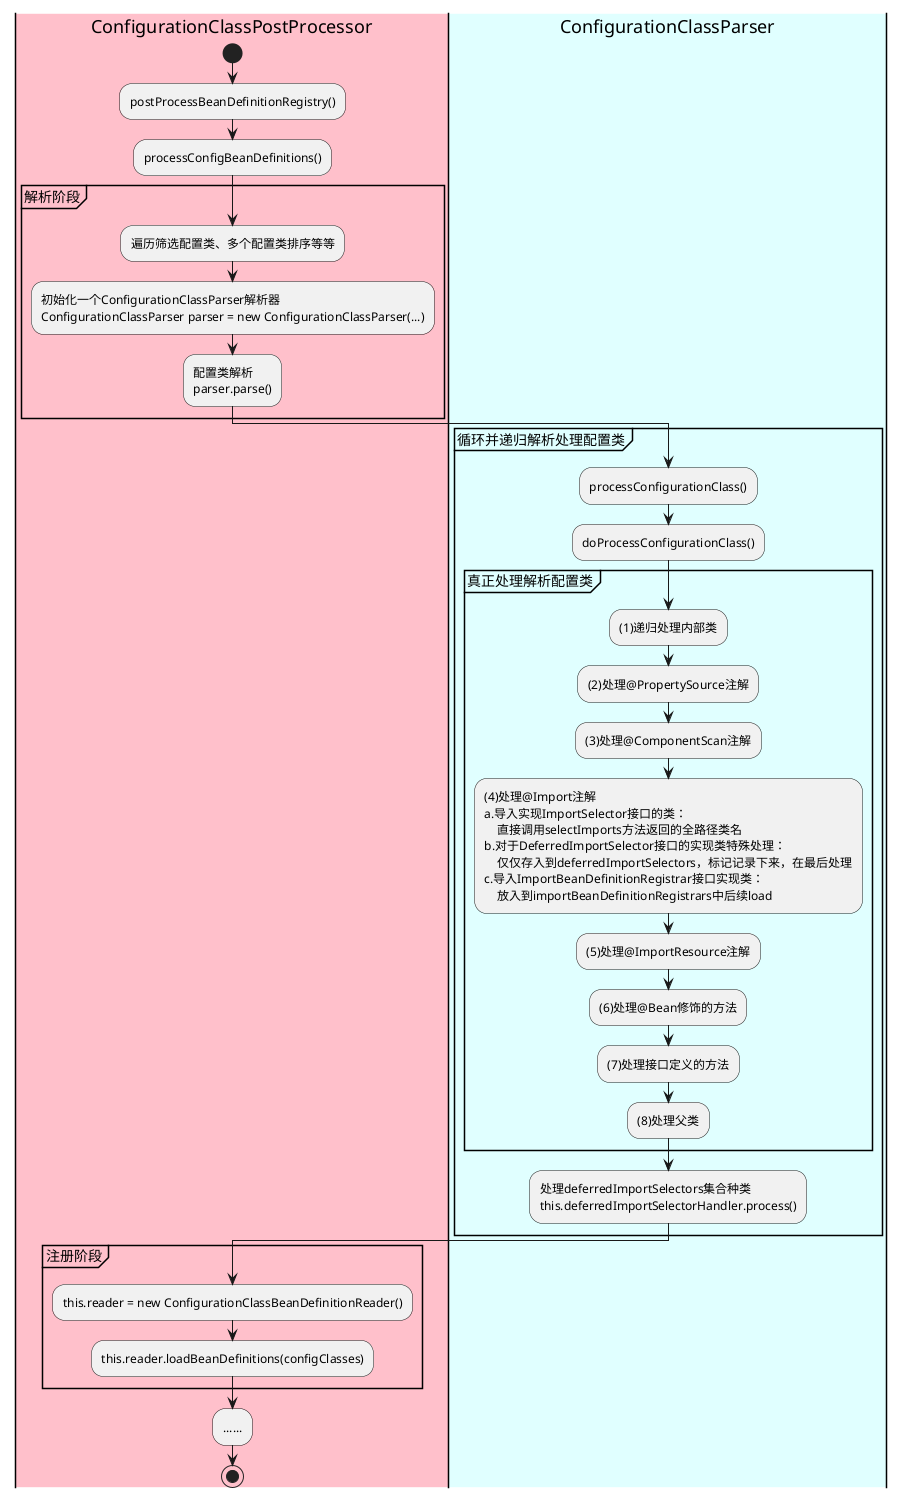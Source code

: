 @startuml
'https://plantuml.com/activity-diagram-beta

|#pink|ConfigurationClassPostProcessor|
start
:postProcessBeanDefinitionRegistry();
:processConfigBeanDefinitions();
group 解析阶段
    :遍历筛选配置类、多个配置类排序等等;
    :初始化一个ConfigurationClassParser解析器
    ConfigurationClassParser parser = new ConfigurationClassParser(...);
    :配置类解析
    parser.parse();
end group
|#LightCyan|ConfigurationClassParser|
    group 循环并递归解析处理配置类
        :processConfigurationClass();
        :doProcessConfigurationClass();
        group 真正处理解析配置类
        :(1)递归处理内部类;
        :(2)处理@PropertySource注解;
        :(3)处理@ComponentScan注解;
        :(4)处理@Import注解
        a.导入实现ImportSelector接口的类：
            直接调用selectImports方法返回的全路径类名
        b.对于DeferredImportSelector接口的实现类特殊处理：
            仅仅存入到deferredImportSelectors，标记记录下来，在最后处理
        c.导入ImportBeanDefinitionRegistrar接口实现类：
            放入到importBeanDefinitionRegistrars中后续load;
        :(5)处理@ImportResource注解;
        :(6)处理@Bean修饰的方法;
        :(7)处理接口定义的方法;
        :(8)处理父类;
        end group
        :处理deferredImportSelectors集合种类
        this.deferredImportSelectorHandler.process();
    end group
|#pink|ConfigurationClassPostProcessor|
group 注册阶段
    :this.reader = new ConfigurationClassBeanDefinitionReader();
    :this.reader.loadBeanDefinitions(configClasses);
end group
    :......;
stop
@enduml
